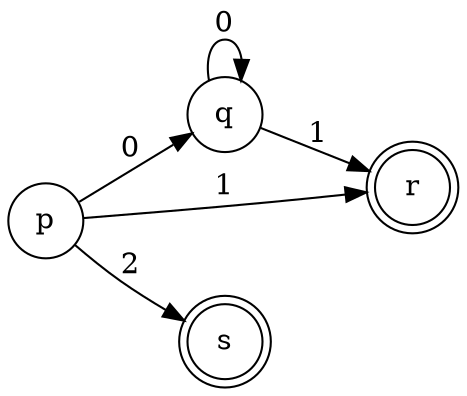 digraph finite_state_machine {
	graph [rankdir=LR]
	p [shape=circle]
	q [shape=circle]
	r [shape=doublecircle]
	s [shape=doublecircle]
	p -> q [label=0]
	q -> q [label=0]
	q -> r [label=1]
	p -> r [label=1]
	p -> s [label=2]
}
